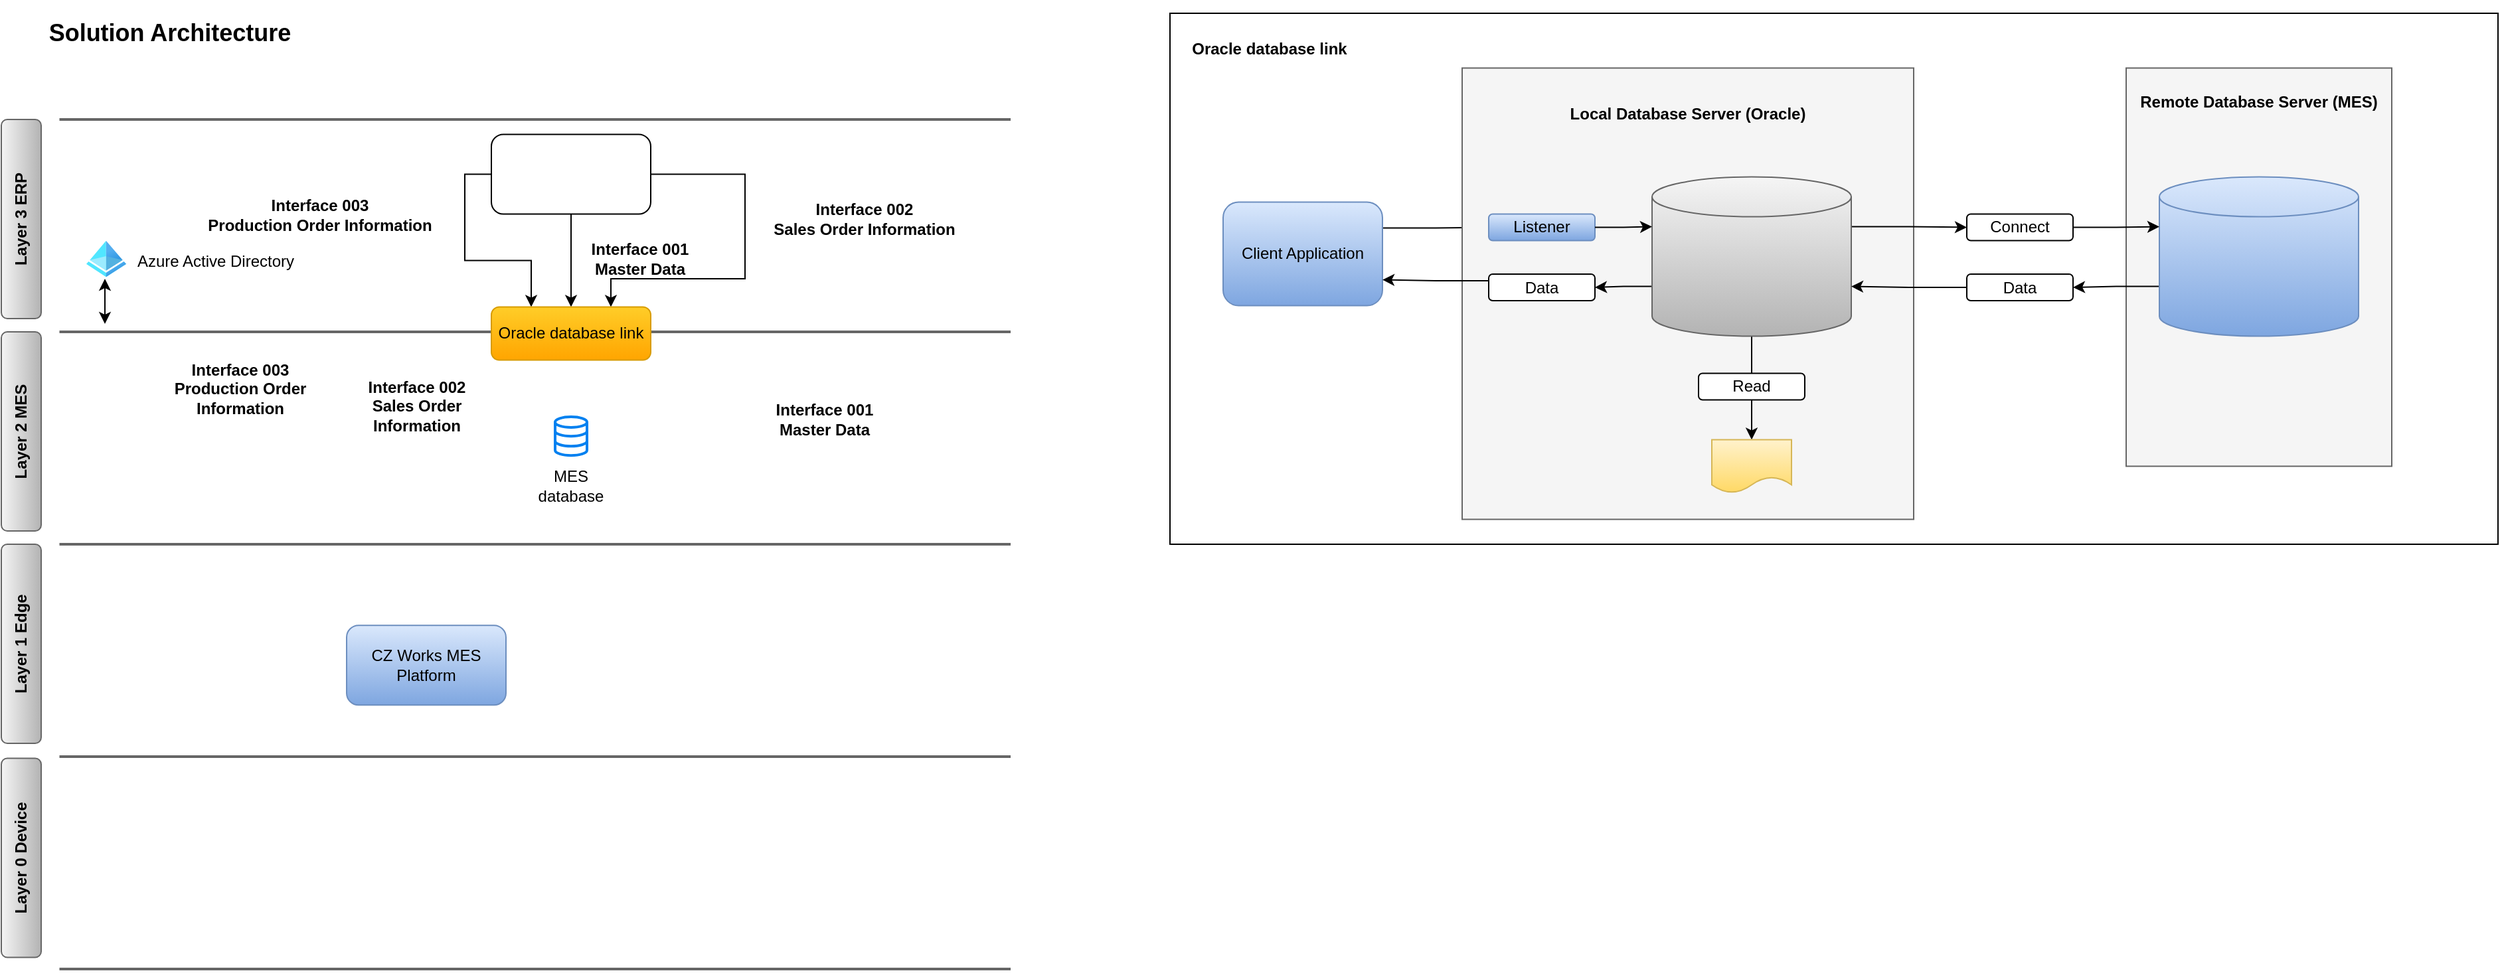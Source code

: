 <mxfile version="22.1.21" type="github">
  <diagram name="Page-1" id="n18I0JyYfu6RUbQH0uIh">
    <mxGraphModel dx="1588" dy="908" grid="1" gridSize="10" guides="1" tooltips="1" connect="1" arrows="1" fold="1" page="1" pageScale="1" pageWidth="850" pageHeight="1100" math="0" shadow="0">
      <root>
        <mxCell id="0" />
        <mxCell id="1" parent="0" />
        <mxCell id="8CCOFAVzynP7vzi5a52P-53" style="edgeStyle=orthogonalEdgeStyle;rounded=0;orthogonalLoop=1;jettySize=auto;html=1;exitX=0.5;exitY=1;exitDx=0;exitDy=0;entryX=0.5;entryY=0;entryDx=0;entryDy=0;" edge="1" parent="1" source="8CCOFAVzynP7vzi5a52P-56" target="8CCOFAVzynP7vzi5a52P-74">
          <mxGeometry relative="1" as="geometry" />
        </mxCell>
        <mxCell id="8CCOFAVzynP7vzi5a52P-54" style="edgeStyle=orthogonalEdgeStyle;rounded=0;orthogonalLoop=1;jettySize=auto;html=1;exitX=1;exitY=0.5;exitDx=0;exitDy=0;entryX=0.75;entryY=0;entryDx=0;entryDy=0;" edge="1" parent="1" source="8CCOFAVzynP7vzi5a52P-56" target="8CCOFAVzynP7vzi5a52P-74">
          <mxGeometry relative="1" as="geometry">
            <Array as="points">
              <mxPoint x="610" y="171" />
              <mxPoint x="610" y="250" />
              <mxPoint x="509" y="250" />
            </Array>
          </mxGeometry>
        </mxCell>
        <mxCell id="8CCOFAVzynP7vzi5a52P-55" style="edgeStyle=orthogonalEdgeStyle;rounded=0;orthogonalLoop=1;jettySize=auto;html=1;exitX=0;exitY=0.5;exitDx=0;exitDy=0;entryX=0.25;entryY=0;entryDx=0;entryDy=0;" edge="1" parent="1" source="8CCOFAVzynP7vzi5a52P-56" target="8CCOFAVzynP7vzi5a52P-74">
          <mxGeometry relative="1" as="geometry" />
        </mxCell>
        <mxCell id="8CCOFAVzynP7vzi5a52P-56" value="" style="rounded=1;whiteSpace=wrap;html=1;" vertex="1" parent="1">
          <mxGeometry x="419" y="141.25" width="120" height="60" as="geometry" />
        </mxCell>
        <mxCell id="8CCOFAVzynP7vzi5a52P-57" value="" style="rounded=0;whiteSpace=wrap;html=1;" vertex="1" parent="1">
          <mxGeometry x="930" y="50" width="1000" height="400" as="geometry" />
        </mxCell>
        <mxCell id="8CCOFAVzynP7vzi5a52P-58" value="" style="rounded=0;whiteSpace=wrap;html=1;fillColor=#f5f5f5;fontColor=#333333;strokeColor=#666666;" vertex="1" parent="1">
          <mxGeometry x="1650" y="91.25" width="200" height="300" as="geometry" />
        </mxCell>
        <mxCell id="8CCOFAVzynP7vzi5a52P-59" value="" style="shape=image;imageAspect=0;aspect=fixed;verticalLabelPosition=bottom;verticalAlign=top;image=https://ts1.cn.mm.bing.net/th?id=OIP-C.vIk953QoNniom3IRy0Hv0QHaE8&amp;w=306&amp;h=204&amp;c=8&amp;rs=1&amp;qlt=90&amp;o=6&amp;dpr=1.1&amp;pid=3.1&amp;rm=2;" vertex="1" parent="1">
          <mxGeometry x="439" y="144.58" width="80" height="53.34" as="geometry" />
        </mxCell>
        <mxCell id="8CCOFAVzynP7vzi5a52P-60" value="" style="endArrow=none;html=1;rounded=0;strokeWidth=2;fillColor=#f5f5f5;strokeColor=#666666;gradientColor=#b3b3b3;" edge="1" parent="1">
          <mxGeometry width="50" height="50" relative="1" as="geometry">
            <mxPoint x="93.75" y="290" as="sourcePoint" />
            <mxPoint x="810" y="290" as="targetPoint" />
          </mxGeometry>
        </mxCell>
        <mxCell id="8CCOFAVzynP7vzi5a52P-61" value="CZ Works MES Platform" style="rounded=1;whiteSpace=wrap;html=1;fillColor=#dae8fc;gradientColor=#7ea6e0;strokeColor=#6c8ebf;" vertex="1" parent="1">
          <mxGeometry x="310" y="511.1" width="120" height="60" as="geometry" />
        </mxCell>
        <mxCell id="8CCOFAVzynP7vzi5a52P-62" value="" style="endArrow=none;html=1;rounded=0;strokeWidth=2;fillColor=#f5f5f5;strokeColor=#666666;gradientColor=#b3b3b3;" edge="1" parent="1">
          <mxGeometry width="50" height="50" relative="1" as="geometry">
            <mxPoint x="93.75" y="450" as="sourcePoint" />
            <mxPoint x="810" y="450" as="targetPoint" />
          </mxGeometry>
        </mxCell>
        <mxCell id="8CCOFAVzynP7vzi5a52P-63" value="Layer 3 ERP" style="rounded=1;whiteSpace=wrap;html=1;rotation=-90;fontStyle=1;fillColor=#f5f5f5;gradientColor=#b3b3b3;strokeColor=#666666;" vertex="1" parent="1">
          <mxGeometry x="-10" y="190" width="150" height="30" as="geometry" />
        </mxCell>
        <mxCell id="8CCOFAVzynP7vzi5a52P-64" value="Layer 2 MES" style="rounded=1;whiteSpace=wrap;html=1;rotation=-90;fontStyle=1;fillColor=#f5f5f5;gradientColor=#b3b3b3;strokeColor=#666666;" vertex="1" parent="1">
          <mxGeometry x="-10" y="350" width="150" height="30" as="geometry" />
        </mxCell>
        <mxCell id="8CCOFAVzynP7vzi5a52P-65" value="Layer 1 Edge" style="rounded=1;whiteSpace=wrap;html=1;rotation=-90;fontStyle=1;fillColor=#f5f5f5;gradientColor=#b3b3b3;strokeColor=#666666;" vertex="1" parent="1">
          <mxGeometry x="-10" y="510" width="150" height="30" as="geometry" />
        </mxCell>
        <mxCell id="8CCOFAVzynP7vzi5a52P-66" value="Layer 0 Device" style="rounded=1;whiteSpace=wrap;html=1;rotation=-90;fontStyle=1;fillColor=#f5f5f5;gradientColor=#b3b3b3;strokeColor=#666666;" vertex="1" parent="1">
          <mxGeometry x="-10" y="671.25" width="150" height="30" as="geometry" />
        </mxCell>
        <mxCell id="8CCOFAVzynP7vzi5a52P-67" value="" style="endArrow=none;html=1;rounded=0;strokeWidth=2;fillColor=#f5f5f5;strokeColor=#666666;gradientColor=#b3b3b3;" edge="1" parent="1">
          <mxGeometry width="50" height="50" relative="1" as="geometry">
            <mxPoint x="93.75" y="610" as="sourcePoint" />
            <mxPoint x="810" y="610" as="targetPoint" />
          </mxGeometry>
        </mxCell>
        <mxCell id="8CCOFAVzynP7vzi5a52P-68" value="" style="endArrow=none;html=1;rounded=0;strokeWidth=2;fillColor=#f5f5f5;strokeColor=#666666;gradientColor=#b3b3b3;" edge="1" parent="1">
          <mxGeometry width="50" height="50" relative="1" as="geometry">
            <mxPoint x="93.75" y="770" as="sourcePoint" />
            <mxPoint x="810" y="770" as="targetPoint" />
          </mxGeometry>
        </mxCell>
        <mxCell id="8CCOFAVzynP7vzi5a52P-69" value="&lt;b&gt;&lt;font style=&quot;font-size: 18px;&quot;&gt;Solution Architecture&lt;/font&gt;&lt;/b&gt;" style="text;html=1;strokeColor=none;fillColor=none;align=center;verticalAlign=middle;whiteSpace=wrap;rounded=0;" vertex="1" parent="1">
          <mxGeometry x="77.25" y="40" width="200" height="50" as="geometry" />
        </mxCell>
        <mxCell id="8CCOFAVzynP7vzi5a52P-70" value="" style="endArrow=none;html=1;rounded=0;strokeWidth=2;fillColor=#f5f5f5;strokeColor=#666666;gradientColor=#b3b3b3;" edge="1" parent="1">
          <mxGeometry width="50" height="50" relative="1" as="geometry">
            <mxPoint x="93.75" y="130" as="sourcePoint" />
            <mxPoint x="810" y="130" as="targetPoint" />
          </mxGeometry>
        </mxCell>
        <mxCell id="8CCOFAVzynP7vzi5a52P-71" value="" style="image;aspect=fixed;html=1;points=[];align=center;fontSize=12;image=img/lib/azure2/identity/Azure_Active_Directory.svg;" vertex="1" parent="1">
          <mxGeometry x="114" y="221.29" width="30" height="27.43" as="geometry" />
        </mxCell>
        <mxCell id="8CCOFAVzynP7vzi5a52P-72" value="Azure Active Directory" style="text;html=1;strokeColor=none;fillColor=none;align=center;verticalAlign=middle;whiteSpace=wrap;rounded=0;" vertex="1" parent="1">
          <mxGeometry x="146.25" y="222" width="131" height="30" as="geometry" />
        </mxCell>
        <mxCell id="8CCOFAVzynP7vzi5a52P-73" value="" style="endArrow=classic;startArrow=classic;html=1;rounded=0;" edge="1" parent="1">
          <mxGeometry width="50" height="50" relative="1" as="geometry">
            <mxPoint x="128" y="284" as="sourcePoint" />
            <mxPoint x="128" y="250" as="targetPoint" />
          </mxGeometry>
        </mxCell>
        <mxCell id="8CCOFAVzynP7vzi5a52P-74" value="Oracle database link" style="rounded=1;whiteSpace=wrap;html=1;fillColor=#ffcd28;gradientColor=#ffa500;strokeColor=#d79b00;" vertex="1" parent="1">
          <mxGeometry x="419" y="271.25" width="120" height="40" as="geometry" />
        </mxCell>
        <mxCell id="8CCOFAVzynP7vzi5a52P-75" value="" style="html=1;verticalLabelPosition=bottom;align=center;labelBackgroundColor=#ffffff;verticalAlign=top;strokeWidth=2;strokeColor=#0080F0;shadow=0;dashed=0;shape=mxgraph.ios7.icons.data;" vertex="1" parent="1">
          <mxGeometry x="467" y="354" width="24" height="29.1" as="geometry" />
        </mxCell>
        <mxCell id="8CCOFAVzynP7vzi5a52P-76" value="MES database" style="text;html=1;strokeColor=none;fillColor=none;align=center;verticalAlign=middle;whiteSpace=wrap;rounded=0;" vertex="1" parent="1">
          <mxGeometry x="449" y="391.25" width="60" height="30" as="geometry" />
        </mxCell>
        <mxCell id="8CCOFAVzynP7vzi5a52P-77" style="edgeStyle=orthogonalEdgeStyle;rounded=0;orthogonalLoop=1;jettySize=auto;html=1;exitX=1;exitY=0.25;exitDx=0;exitDy=0;entryX=0;entryY=0.5;entryDx=0;entryDy=0;" edge="1" parent="1" source="8CCOFAVzynP7vzi5a52P-78" target="8CCOFAVzynP7vzi5a52P-91">
          <mxGeometry relative="1" as="geometry" />
        </mxCell>
        <mxCell id="8CCOFAVzynP7vzi5a52P-78" value="Client Application" style="rounded=1;whiteSpace=wrap;html=1;fillColor=#dae8fc;gradientColor=#7ea6e0;strokeColor=#6c8ebf;" vertex="1" parent="1">
          <mxGeometry x="970" y="192.25" width="120" height="78" as="geometry" />
        </mxCell>
        <mxCell id="8CCOFAVzynP7vzi5a52P-79" value="" style="rounded=0;whiteSpace=wrap;html=1;fillColor=#f5f5f5;fontColor=#333333;strokeColor=#666666;" vertex="1" parent="1">
          <mxGeometry x="1150" y="91.25" width="340" height="340" as="geometry" />
        </mxCell>
        <mxCell id="8CCOFAVzynP7vzi5a52P-80" style="edgeStyle=orthogonalEdgeStyle;rounded=0;orthogonalLoop=1;jettySize=auto;html=1;exitX=1;exitY=0;exitDx=0;exitDy=37.5;exitPerimeter=0;entryX=0;entryY=0.5;entryDx=0;entryDy=0;" edge="1" parent="1" source="8CCOFAVzynP7vzi5a52P-83" target="8CCOFAVzynP7vzi5a52P-88">
          <mxGeometry relative="1" as="geometry" />
        </mxCell>
        <mxCell id="8CCOFAVzynP7vzi5a52P-81" style="edgeStyle=orthogonalEdgeStyle;rounded=0;orthogonalLoop=1;jettySize=auto;html=1;exitX=0;exitY=0;exitDx=0;exitDy=82.5;exitPerimeter=0;entryX=1;entryY=0.5;entryDx=0;entryDy=0;" edge="1" parent="1" source="8CCOFAVzynP7vzi5a52P-83" target="8CCOFAVzynP7vzi5a52P-93">
          <mxGeometry relative="1" as="geometry" />
        </mxCell>
        <mxCell id="8CCOFAVzynP7vzi5a52P-82" style="edgeStyle=orthogonalEdgeStyle;rounded=0;orthogonalLoop=1;jettySize=auto;html=1;exitX=0.5;exitY=1;exitDx=0;exitDy=0;exitPerimeter=0;entryX=0.5;entryY=0;entryDx=0;entryDy=0;" edge="1" parent="1" source="8CCOFAVzynP7vzi5a52P-83" target="8CCOFAVzynP7vzi5a52P-96">
          <mxGeometry relative="1" as="geometry" />
        </mxCell>
        <mxCell id="8CCOFAVzynP7vzi5a52P-83" value="" style="shape=cylinder3;whiteSpace=wrap;html=1;boundedLbl=1;backgroundOutline=1;size=15;fillColor=#f5f5f5;strokeColor=#666666;gradientColor=#b3b3b3;" vertex="1" parent="1">
          <mxGeometry x="1293" y="173.25" width="150" height="120" as="geometry" />
        </mxCell>
        <mxCell id="8CCOFAVzynP7vzi5a52P-84" style="edgeStyle=orthogonalEdgeStyle;rounded=0;orthogonalLoop=1;jettySize=auto;html=1;exitX=0;exitY=0;exitDx=0;exitDy=82.5;exitPerimeter=0;" edge="1" parent="1" source="8CCOFAVzynP7vzi5a52P-85" target="8CCOFAVzynP7vzi5a52P-89">
          <mxGeometry relative="1" as="geometry" />
        </mxCell>
        <mxCell id="8CCOFAVzynP7vzi5a52P-85" value="" style="shape=cylinder3;whiteSpace=wrap;html=1;boundedLbl=1;backgroundOutline=1;size=15;fillColor=#dae8fc;gradientColor=#7ea6e0;strokeColor=#6c8ebf;" vertex="1" parent="1">
          <mxGeometry x="1675" y="173.25" width="150" height="120" as="geometry" />
        </mxCell>
        <mxCell id="8CCOFAVzynP7vzi5a52P-86" value="&lt;b&gt;Remote Database Server (MES)&lt;/b&gt;" style="text;html=1;strokeColor=none;fillColor=none;align=center;verticalAlign=middle;whiteSpace=wrap;rounded=0;" vertex="1" parent="1">
          <mxGeometry x="1655" y="102.25" width="190" height="30" as="geometry" />
        </mxCell>
        <mxCell id="8CCOFAVzynP7vzi5a52P-87" value="&lt;b&gt;Local Database Server (Oracle)&lt;/b&gt;" style="text;html=1;strokeColor=none;fillColor=none;align=center;verticalAlign=middle;whiteSpace=wrap;rounded=0;" vertex="1" parent="1">
          <mxGeometry x="1225" y="111.25" width="190" height="30" as="geometry" />
        </mxCell>
        <mxCell id="8CCOFAVzynP7vzi5a52P-88" value="Connect" style="rounded=1;whiteSpace=wrap;html=1;" vertex="1" parent="1">
          <mxGeometry x="1530" y="201.25" width="80" height="20" as="geometry" />
        </mxCell>
        <mxCell id="8CCOFAVzynP7vzi5a52P-89" value="Data" style="rounded=1;whiteSpace=wrap;html=1;" vertex="1" parent="1">
          <mxGeometry x="1530" y="246.5" width="80" height="20" as="geometry" />
        </mxCell>
        <mxCell id="8CCOFAVzynP7vzi5a52P-90" style="edgeStyle=orthogonalEdgeStyle;rounded=0;orthogonalLoop=1;jettySize=auto;html=1;exitX=1;exitY=0.5;exitDx=0;exitDy=0;entryX=0;entryY=0;entryDx=0;entryDy=37.5;entryPerimeter=0;" edge="1" parent="1" source="8CCOFAVzynP7vzi5a52P-88" target="8CCOFAVzynP7vzi5a52P-85">
          <mxGeometry relative="1" as="geometry" />
        </mxCell>
        <mxCell id="8CCOFAVzynP7vzi5a52P-91" value="Listener" style="rounded=1;whiteSpace=wrap;html=1;fillColor=#dae8fc;gradientColor=#7ea6e0;strokeColor=#6c8ebf;" vertex="1" parent="1">
          <mxGeometry x="1170" y="201.25" width="80" height="20" as="geometry" />
        </mxCell>
        <mxCell id="8CCOFAVzynP7vzi5a52P-92" style="edgeStyle=orthogonalEdgeStyle;rounded=0;orthogonalLoop=1;jettySize=auto;html=1;exitX=0;exitY=0.25;exitDx=0;exitDy=0;entryX=1;entryY=0.75;entryDx=0;entryDy=0;" edge="1" parent="1" source="8CCOFAVzynP7vzi5a52P-93" target="8CCOFAVzynP7vzi5a52P-78">
          <mxGeometry relative="1" as="geometry" />
        </mxCell>
        <mxCell id="8CCOFAVzynP7vzi5a52P-93" value="Data" style="rounded=1;whiteSpace=wrap;html=1;" vertex="1" parent="1">
          <mxGeometry x="1170" y="246.5" width="80" height="20" as="geometry" />
        </mxCell>
        <mxCell id="8CCOFAVzynP7vzi5a52P-94" style="edgeStyle=orthogonalEdgeStyle;rounded=0;orthogonalLoop=1;jettySize=auto;html=1;exitX=0;exitY=0.5;exitDx=0;exitDy=0;entryX=1;entryY=0;entryDx=0;entryDy=82.5;entryPerimeter=0;" edge="1" parent="1" source="8CCOFAVzynP7vzi5a52P-89" target="8CCOFAVzynP7vzi5a52P-83">
          <mxGeometry relative="1" as="geometry" />
        </mxCell>
        <mxCell id="8CCOFAVzynP7vzi5a52P-95" style="edgeStyle=orthogonalEdgeStyle;rounded=0;orthogonalLoop=1;jettySize=auto;html=1;exitX=1;exitY=0.5;exitDx=0;exitDy=0;entryX=0;entryY=0;entryDx=0;entryDy=37.5;entryPerimeter=0;" edge="1" parent="1" source="8CCOFAVzynP7vzi5a52P-91" target="8CCOFAVzynP7vzi5a52P-83">
          <mxGeometry relative="1" as="geometry" />
        </mxCell>
        <mxCell id="8CCOFAVzynP7vzi5a52P-96" value="" style="shape=document;whiteSpace=wrap;html=1;boundedLbl=1;fillColor=#fff2cc;strokeColor=#d6b656;gradientColor=#ffd966;" vertex="1" parent="1">
          <mxGeometry x="1338" y="371.25" width="60" height="40" as="geometry" />
        </mxCell>
        <mxCell id="8CCOFAVzynP7vzi5a52P-97" value="Read" style="rounded=1;whiteSpace=wrap;html=1;" vertex="1" parent="1">
          <mxGeometry x="1328" y="321.25" width="80" height="20" as="geometry" />
        </mxCell>
        <mxCell id="8CCOFAVzynP7vzi5a52P-98" value="&lt;b&gt;Oracle database link&lt;/b&gt;" style="text;html=1;strokeColor=none;fillColor=none;align=center;verticalAlign=middle;whiteSpace=wrap;rounded=0;" vertex="1" parent="1">
          <mxGeometry x="940" y="62" width="130" height="30" as="geometry" />
        </mxCell>
        <mxCell id="8CCOFAVzynP7vzi5a52P-99" value="&lt;b&gt;Interface 001&lt;br&gt;Master Data&lt;/b&gt;" style="text;html=1;strokeColor=none;fillColor=none;align=center;verticalAlign=middle;whiteSpace=wrap;rounded=0;" vertex="1" parent="1">
          <mxGeometry x="481" y="220" width="100" height="30" as="geometry" />
        </mxCell>
        <mxCell id="8CCOFAVzynP7vzi5a52P-100" value="&lt;b&gt;Interface 001 Master Data&lt;/b&gt;" style="text;html=1;strokeColor=none;fillColor=none;align=center;verticalAlign=middle;whiteSpace=wrap;rounded=0;" vertex="1" parent="1">
          <mxGeometry x="620" y="341.25" width="100" height="30" as="geometry" />
        </mxCell>
        <mxCell id="8CCOFAVzynP7vzi5a52P-101" value="&lt;b&gt;Interface 002&lt;br&gt;Sales Order Information&lt;br&gt;&lt;/b&gt;" style="text;html=1;strokeColor=none;fillColor=none;align=center;verticalAlign=middle;whiteSpace=wrap;rounded=0;" vertex="1" parent="1">
          <mxGeometry x="620" y="190" width="160" height="30" as="geometry" />
        </mxCell>
        <mxCell id="8CCOFAVzynP7vzi5a52P-102" value="&lt;b&gt;Interface 002&lt;br&gt;Sales Order Information&lt;br&gt;&lt;/b&gt;" style="text;html=1;strokeColor=none;fillColor=none;align=center;verticalAlign=middle;whiteSpace=wrap;rounded=0;" vertex="1" parent="1">
          <mxGeometry x="323" y="331.25" width="80" height="30" as="geometry" />
        </mxCell>
        <mxCell id="8CCOFAVzynP7vzi5a52P-103" value="&lt;b&gt;Interface 003&lt;br&gt;Production Order Information&lt;br&gt;&lt;/b&gt;" style="text;html=1;strokeColor=none;fillColor=none;align=center;verticalAlign=middle;whiteSpace=wrap;rounded=0;" vertex="1" parent="1">
          <mxGeometry x="190" y="186.5" width="200" height="30" as="geometry" />
        </mxCell>
        <mxCell id="8CCOFAVzynP7vzi5a52P-104" value="&lt;b&gt;Interface 003&lt;br&gt;Production Order Information&lt;br&gt;&lt;/b&gt;" style="text;html=1;strokeColor=none;fillColor=none;align=center;verticalAlign=middle;whiteSpace=wrap;rounded=0;" vertex="1" parent="1">
          <mxGeometry x="174.75" y="317.5" width="110" height="30" as="geometry" />
        </mxCell>
      </root>
    </mxGraphModel>
  </diagram>
</mxfile>
